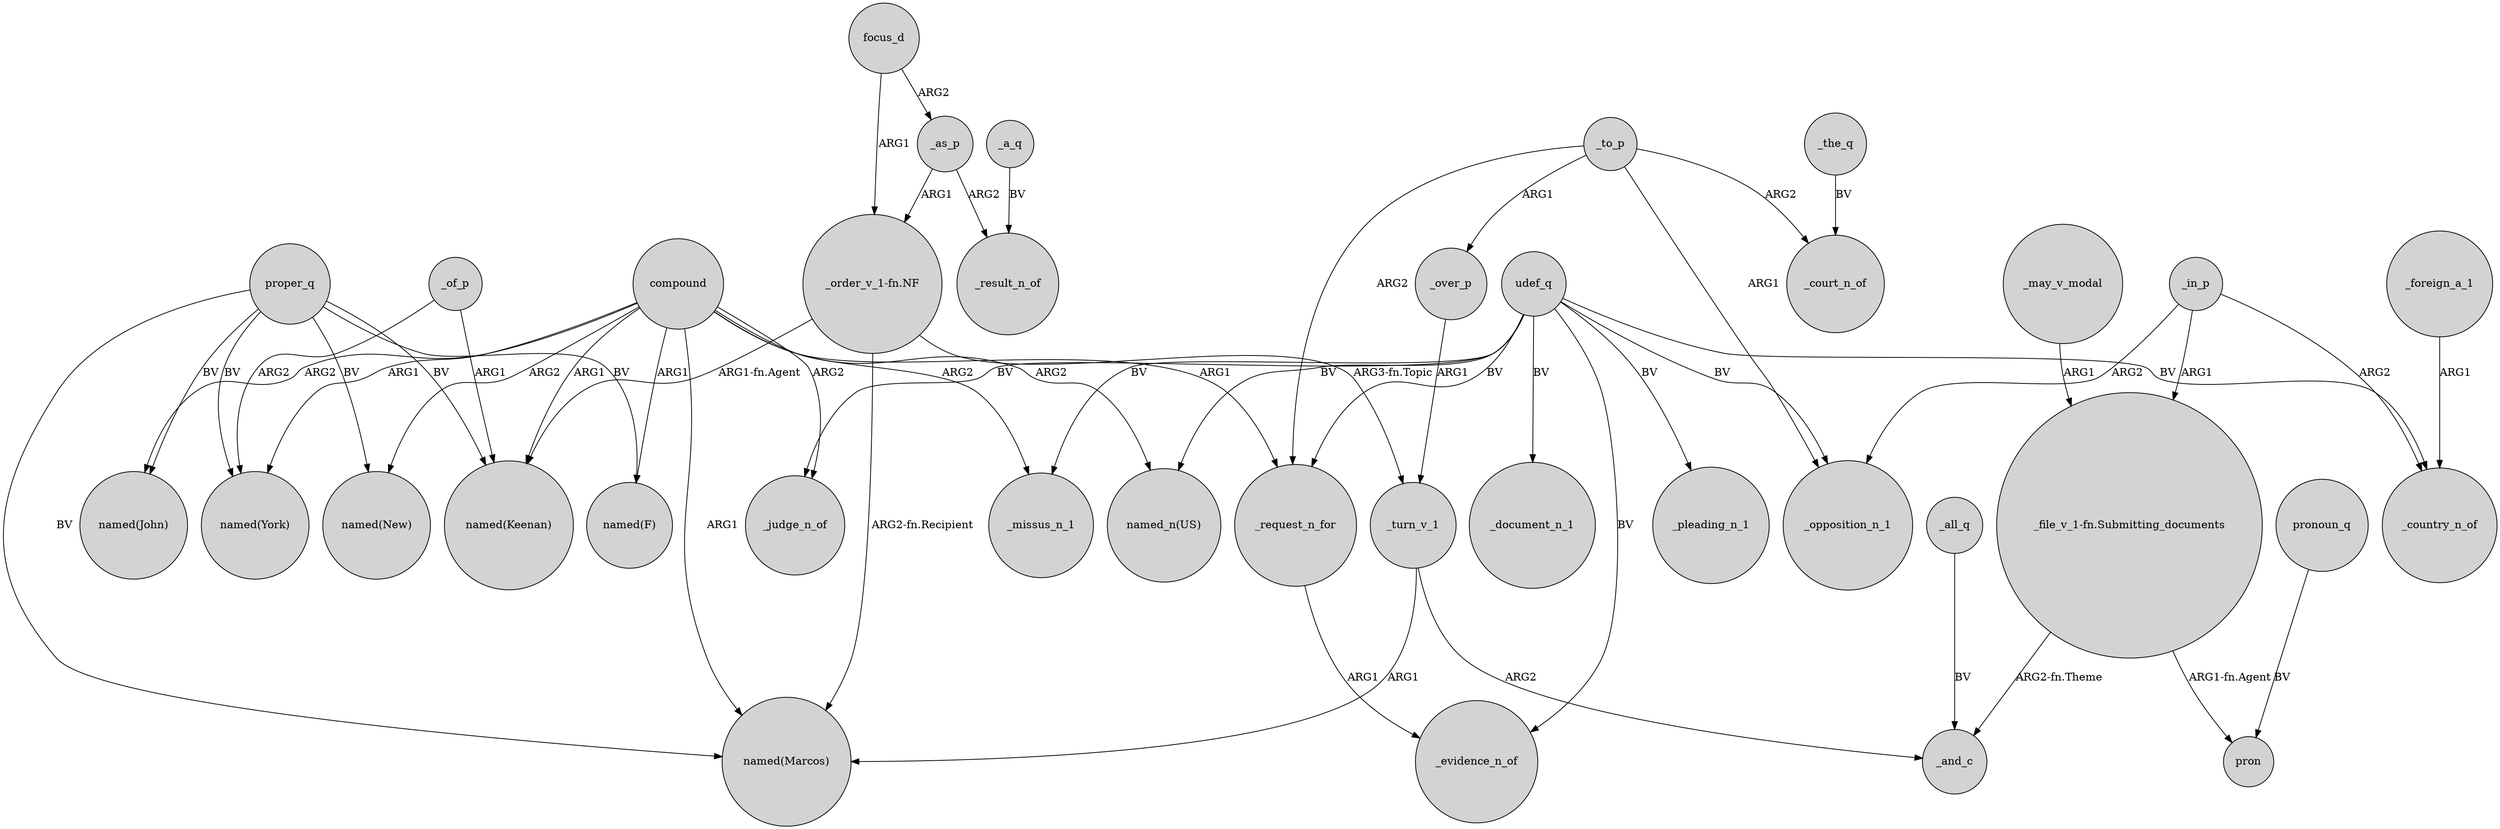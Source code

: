digraph {
	node [shape=circle style=filled]
	compound -> "named(John)" [label=ARG2]
	udef_q -> "named_n(US)" [label=BV]
	compound -> "named(New)" [label=ARG2]
	_in_p -> _opposition_n_1 [label=ARG2]
	_as_p -> "_order_v_1-fn.NF" [label=ARG1]
	"_file_v_1-fn.Submitting_documents" -> _and_c [label="ARG2-fn.Theme"]
	compound -> "named(Keenan)" [label=ARG1]
	proper_q -> "named(F)" [label=BV]
	_of_p -> "named(Keenan)" [label=ARG1]
	proper_q -> "named(New)" [label=BV]
	compound -> _judge_n_of [label=ARG2]
	_the_q -> _court_n_of [label=BV]
	_turn_v_1 -> _and_c [label=ARG2]
	compound -> _missus_n_1 [label=ARG2]
	focus_d -> _as_p [label=ARG2]
	_in_p -> _country_n_of [label=ARG2]
	udef_q -> _evidence_n_of [label=BV]
	_a_q -> _result_n_of [label=BV]
	_to_p -> _request_n_for [label=ARG2]
	_to_p -> _over_p [label=ARG1]
	_may_v_modal -> "_file_v_1-fn.Submitting_documents" [label=ARG1]
	_all_q -> _and_c [label=BV]
	udef_q -> _missus_n_1 [label=BV]
	udef_q -> _document_n_1 [label=BV]
	"_order_v_1-fn.NF" -> "named(Marcos)" [label="ARG2-fn.Recipient"]
	compound -> "named_n(US)" [label=ARG2]
	_request_n_for -> _evidence_n_of [label=ARG1]
	udef_q -> _judge_n_of [label=BV]
	compound -> "named(Marcos)" [label=ARG1]
	_in_p -> "_file_v_1-fn.Submitting_documents" [label=ARG1]
	udef_q -> _request_n_for [label=BV]
	udef_q -> _country_n_of [label=BV]
	pronoun_q -> pron [label=BV]
	udef_q -> _pleading_n_1 [label=BV]
	_as_p -> _result_n_of [label=ARG2]
	_over_p -> _turn_v_1 [label=ARG1]
	compound -> _request_n_for [label=ARG1]
	compound -> "named(York)" [label=ARG1]
	"_order_v_1-fn.NF" -> _turn_v_1 [label="ARG3-fn.Topic"]
	"_order_v_1-fn.NF" -> "named(Keenan)" [label="ARG1-fn.Agent"]
	_turn_v_1 -> "named(Marcos)" [label=ARG1]
	"_file_v_1-fn.Submitting_documents" -> pron [label="ARG1-fn.Agent"]
	_foreign_a_1 -> _country_n_of [label=ARG1]
	proper_q -> "named(Marcos)" [label=BV]
	_of_p -> "named(York)" [label=ARG2]
	proper_q -> "named(Keenan)" [label=BV]
	proper_q -> "named(John)" [label=BV]
	proper_q -> "named(York)" [label=BV]
	_to_p -> _opposition_n_1 [label=ARG1]
	udef_q -> _opposition_n_1 [label=BV]
	compound -> "named(F)" [label=ARG1]
	_to_p -> _court_n_of [label=ARG2]
	focus_d -> "_order_v_1-fn.NF" [label=ARG1]
}
